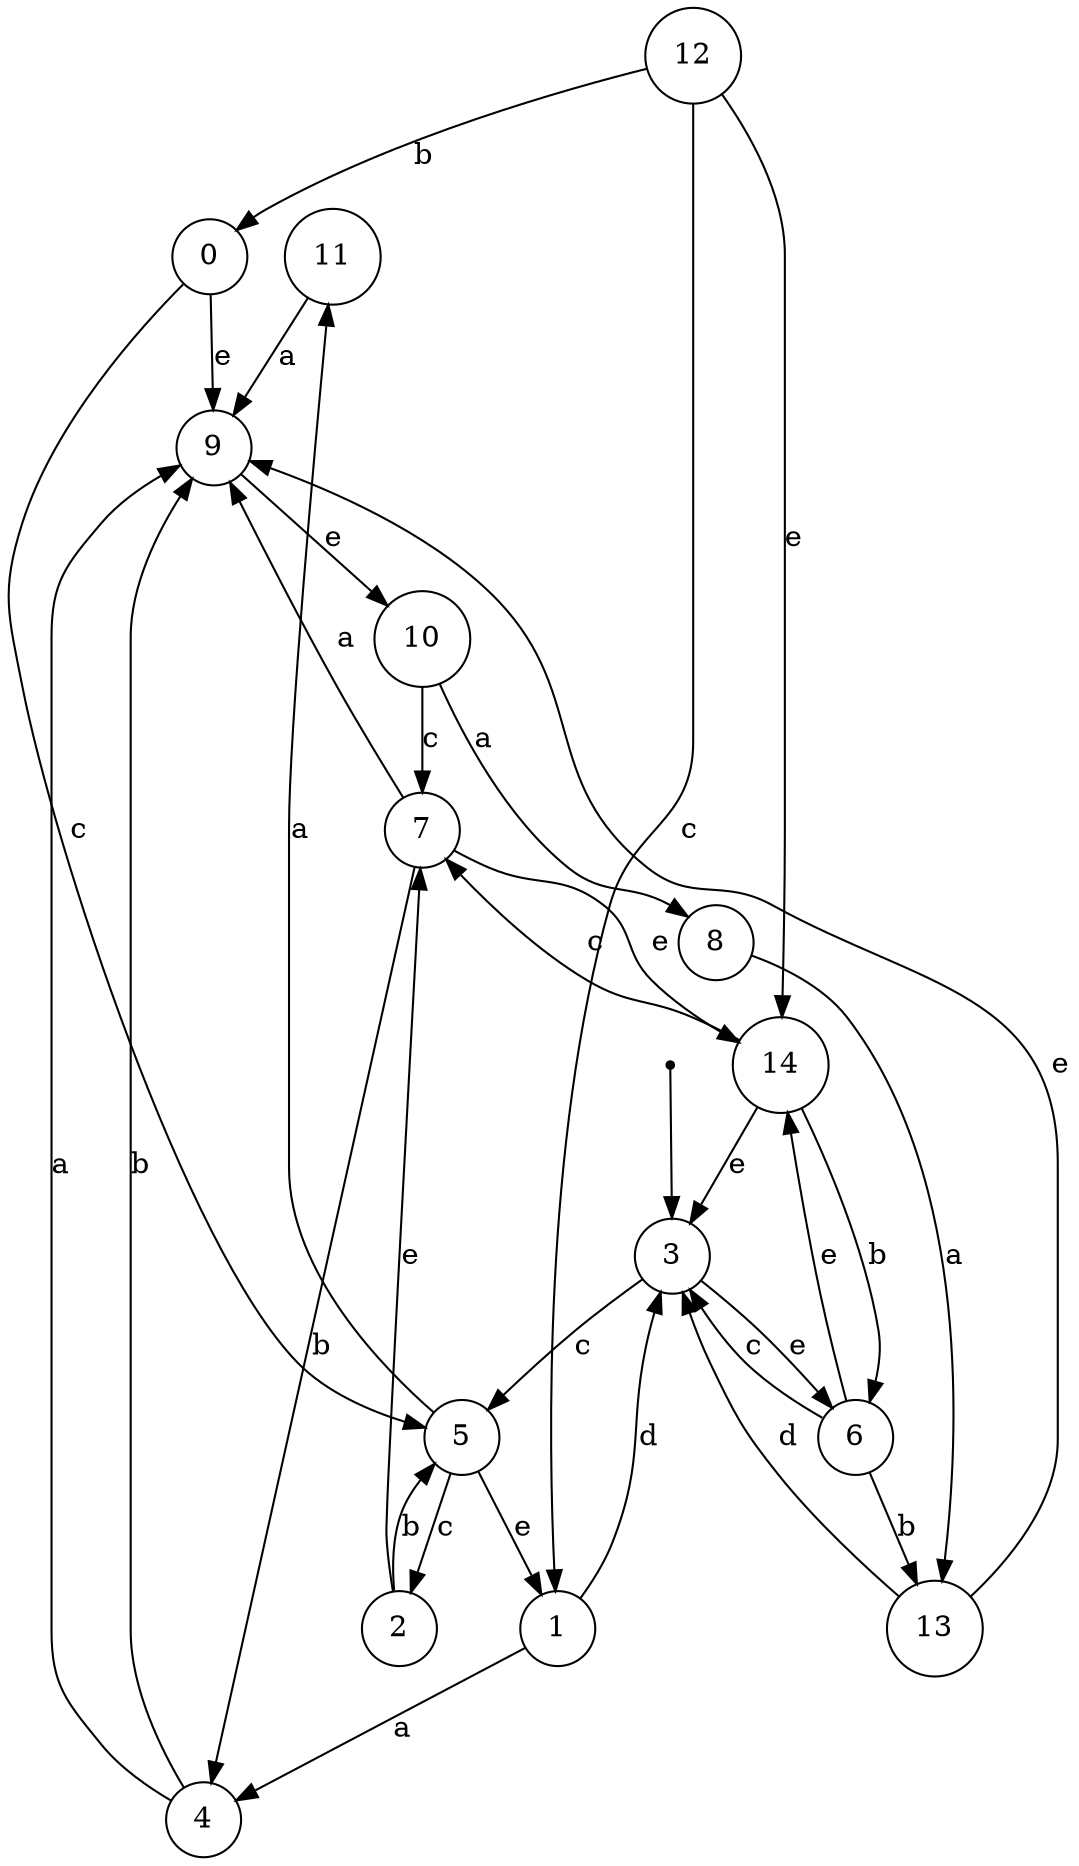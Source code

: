 digraph G {
"11"[shape = circle color = "black"];
"12"[shape = circle color = "black"];
"13"[shape = circle color = "black"];
"14"[shape = circle color = "black"];
"0"[shape = circle color = "black"];
"1"[shape = circle color = "black"];
"2"[shape = circle color = "black"];
"3"[shape = circle color = "black"];
"___NEVER_USE_THIS_NAME___3"[fontSize = 1 shape = point]; 
{"___NEVER_USE_THIS_NAME___3"}->{"3"}; 
"4"[shape = circle color = "black"];
"5"[shape = circle color = "black"];
"6"[shape = circle color = "black"];
"7"[shape = circle color = "black"];
"8"[shape = circle color = "black"];
"9"[shape = circle color = "black"];
"10"[shape = circle color = "black"];
"4"->{"9"} [label = "a" color = "black" arrowhead = "normal" ]; 
"4"->{"9"} [label = "b" color = "black" arrowhead = "normal" ]; 
"10"->{"7"} [label = "c" color = "black" arrowhead = "normal" ]; 
"10"->{"8"} [label = "a" color = "black" arrowhead = "normal" ]; 
"13"->{"3"} [label = "d" color = "black" arrowhead = "normal" ]; 
"13"->{"9"} [label = "e" color = "black" arrowhead = "normal" ]; 
"14"->{"7"} [label = "c" color = "black" arrowhead = "normal" ]; 
"14"->{"6"} [label = "b" color = "black" arrowhead = "normal" ]; 
"14"->{"3"} [label = "e" color = "black" arrowhead = "normal" ]; 
"3"->{"5"} [label = "c" color = "black" arrowhead = "normal" ]; 
"3"->{"6"} [label = "e" color = "black" arrowhead = "normal" ]; 
"12"->{"14"} [label = "e" color = "black" arrowhead = "normal" ]; 
"12"->{"0"} [label = "b" color = "black" arrowhead = "normal" ]; 
"12"->{"1"} [label = "c" color = "black" arrowhead = "normal" ]; 
"2"->{"7"} [label = "e" color = "black" arrowhead = "normal" ]; 
"2"->{"5"} [label = "b" color = "black" arrowhead = "normal" ]; 
"5"->{"11"} [label = "a" color = "black" arrowhead = "normal" ]; 
"5"->{"1"} [label = "e" color = "black" arrowhead = "normal" ]; 
"5"->{"2"} [label = "c" color = "black" arrowhead = "normal" ]; 
"11"->{"9"} [label = "a" color = "black" arrowhead = "normal" ]; 
"1"->{"4"} [label = "a" color = "black" arrowhead = "normal" ]; 
"1"->{"3"} [label = "d" color = "black" arrowhead = "normal" ]; 
"9"->{"10"} [label = "e" color = "black" arrowhead = "normal" ]; 
"8"->{"13"} [label = "a" color = "black" arrowhead = "normal" ]; 
"0"->{"5"} [label = "c" color = "black" arrowhead = "normal" ]; 
"0"->{"9"} [label = "e" color = "black" arrowhead = "normal" ]; 
"6"->{"13"} [label = "b" color = "black" arrowhead = "normal" ]; 
"6"->{"3"} [label = "c" color = "black" arrowhead = "normal" ]; 
"6"->{"14"} [label = "e" color = "black" arrowhead = "normal" ]; 
"7"->{"9"} [label = "a" color = "black" arrowhead = "normal" ]; 
"7"->{"14"} [label = "e" color = "black" arrowhead = "normal" ]; 
"7"->{"4"} [label = "b" color = "black" arrowhead = "normal" ]; 
}
